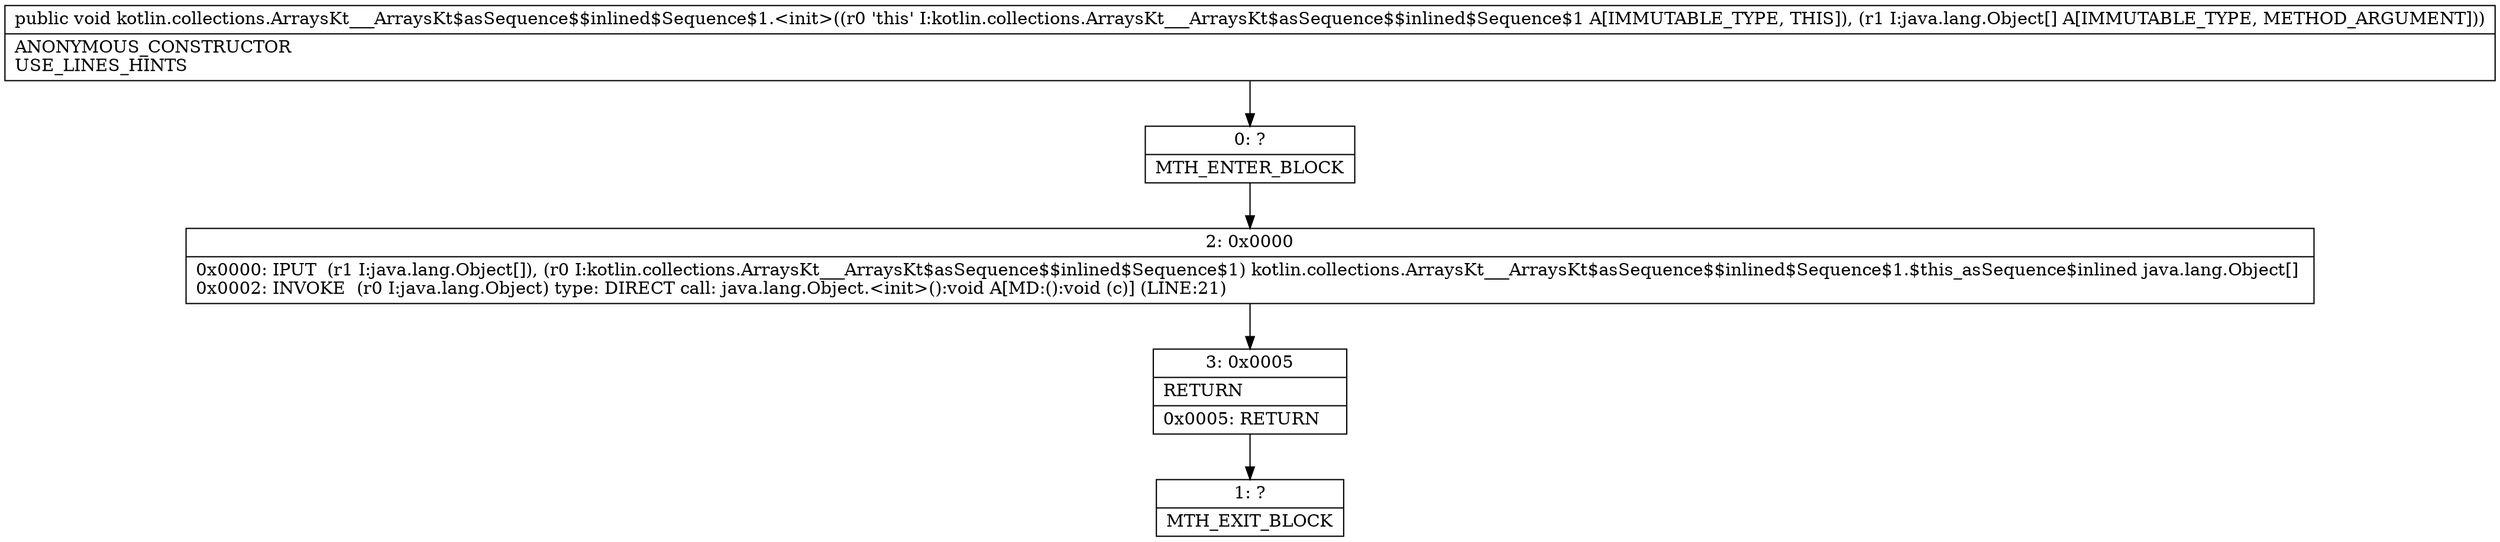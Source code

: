 digraph "CFG forkotlin.collections.ArraysKt___ArraysKt$asSequence$$inlined$Sequence$1.\<init\>([Ljava\/lang\/Object;)V" {
Node_0 [shape=record,label="{0\:\ ?|MTH_ENTER_BLOCK\l}"];
Node_2 [shape=record,label="{2\:\ 0x0000|0x0000: IPUT  (r1 I:java.lang.Object[]), (r0 I:kotlin.collections.ArraysKt___ArraysKt$asSequence$$inlined$Sequence$1) kotlin.collections.ArraysKt___ArraysKt$asSequence$$inlined$Sequence$1.$this_asSequence$inlined java.lang.Object[] \l0x0002: INVOKE  (r0 I:java.lang.Object) type: DIRECT call: java.lang.Object.\<init\>():void A[MD:():void (c)] (LINE:21)\l}"];
Node_3 [shape=record,label="{3\:\ 0x0005|RETURN\l|0x0005: RETURN   \l}"];
Node_1 [shape=record,label="{1\:\ ?|MTH_EXIT_BLOCK\l}"];
MethodNode[shape=record,label="{public void kotlin.collections.ArraysKt___ArraysKt$asSequence$$inlined$Sequence$1.\<init\>((r0 'this' I:kotlin.collections.ArraysKt___ArraysKt$asSequence$$inlined$Sequence$1 A[IMMUTABLE_TYPE, THIS]), (r1 I:java.lang.Object[] A[IMMUTABLE_TYPE, METHOD_ARGUMENT]))  | ANONYMOUS_CONSTRUCTOR\lUSE_LINES_HINTS\l}"];
MethodNode -> Node_0;Node_0 -> Node_2;
Node_2 -> Node_3;
Node_3 -> Node_1;
}

